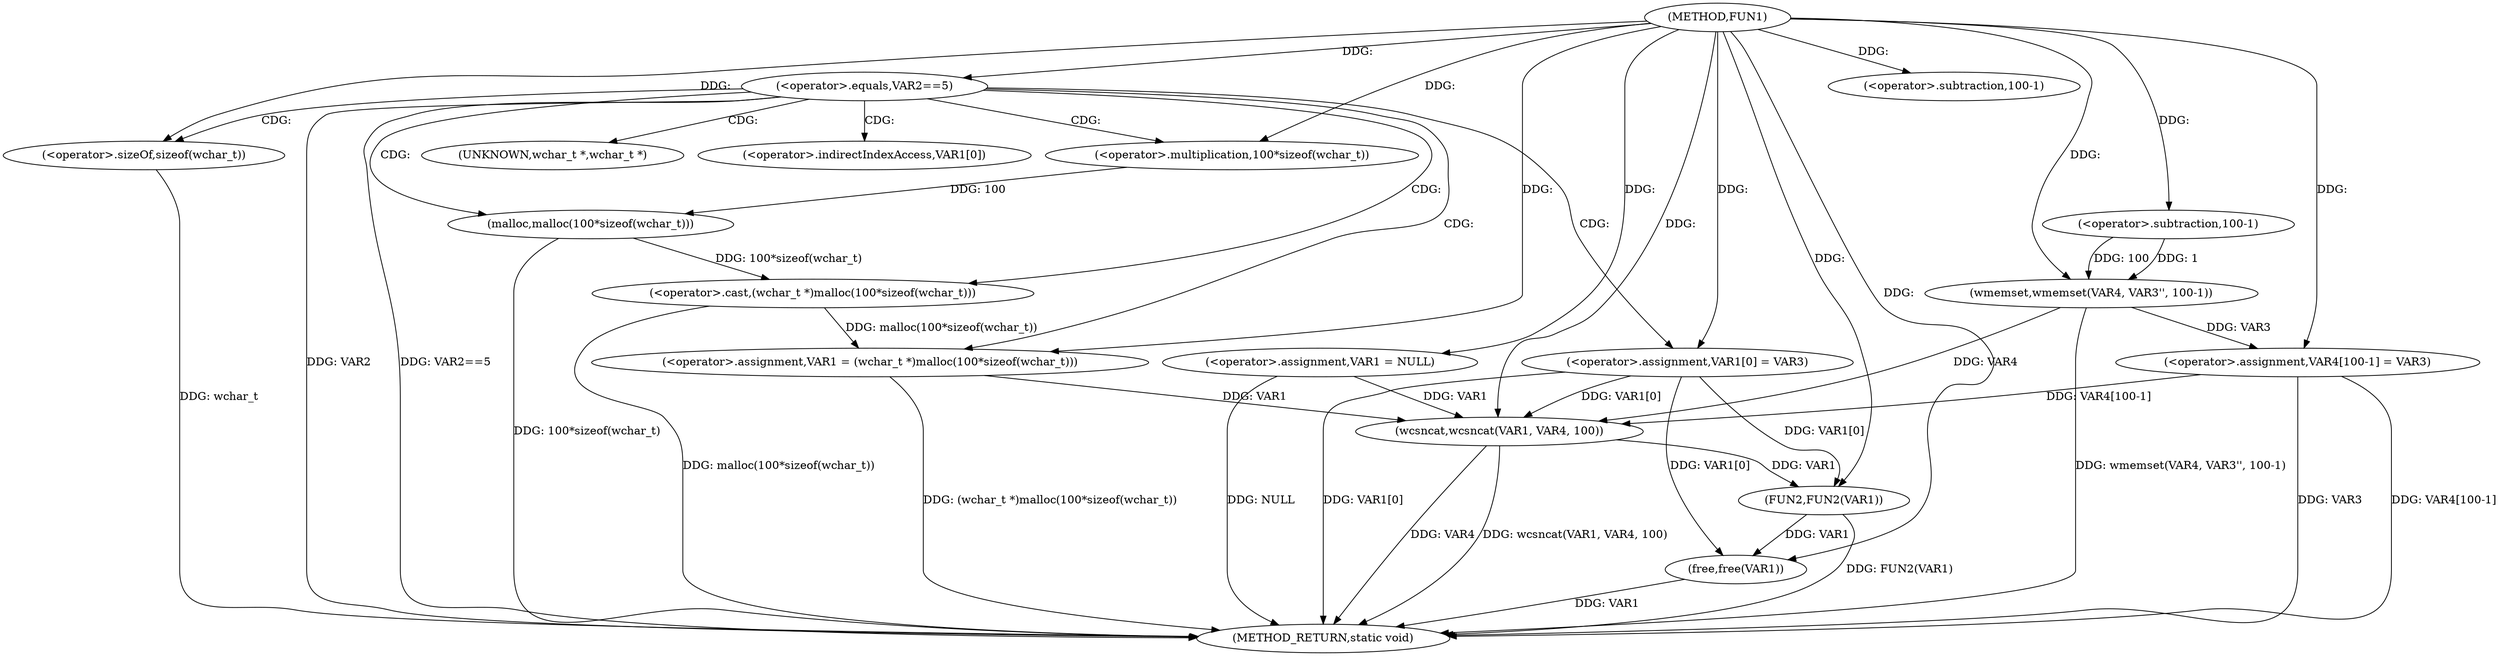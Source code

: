 digraph FUN1 {  
"1000100" [label = "(METHOD,FUN1)" ]
"1000148" [label = "(METHOD_RETURN,static void)" ]
"1000103" [label = "(<operator>.assignment,VAR1 = NULL)" ]
"1000107" [label = "(<operator>.equals,VAR2==5)" ]
"1000111" [label = "(<operator>.assignment,VAR1 = (wchar_t *)malloc(100*sizeof(wchar_t)))" ]
"1000113" [label = "(<operator>.cast,(wchar_t *)malloc(100*sizeof(wchar_t)))" ]
"1000115" [label = "(malloc,malloc(100*sizeof(wchar_t)))" ]
"1000116" [label = "(<operator>.multiplication,100*sizeof(wchar_t))" ]
"1000118" [label = "(<operator>.sizeOf,sizeof(wchar_t))" ]
"1000120" [label = "(<operator>.assignment,VAR1[0] = VAR3)" ]
"1000127" [label = "(wmemset,wmemset(VAR4, VAR3'', 100-1))" ]
"1000130" [label = "(<operator>.subtraction,100-1)" ]
"1000133" [label = "(<operator>.assignment,VAR4[100-1] = VAR3)" ]
"1000136" [label = "(<operator>.subtraction,100-1)" ]
"1000140" [label = "(wcsncat,wcsncat(VAR1, VAR4, 100))" ]
"1000144" [label = "(FUN2,FUN2(VAR1))" ]
"1000146" [label = "(free,free(VAR1))" ]
"1000114" [label = "(UNKNOWN,wchar_t *,wchar_t *)" ]
"1000121" [label = "(<operator>.indirectIndexAccess,VAR1[0])" ]
  "1000140" -> "1000148"  [ label = "DDG: VAR4"] 
  "1000107" -> "1000148"  [ label = "DDG: VAR2"] 
  "1000107" -> "1000148"  [ label = "DDG: VAR2==5"] 
  "1000103" -> "1000148"  [ label = "DDG: NULL"] 
  "1000133" -> "1000148"  [ label = "DDG: VAR3"] 
  "1000140" -> "1000148"  [ label = "DDG: wcsncat(VAR1, VAR4, 100)"] 
  "1000127" -> "1000148"  [ label = "DDG: wmemset(VAR4, VAR3'', 100-1)"] 
  "1000118" -> "1000148"  [ label = "DDG: wchar_t"] 
  "1000144" -> "1000148"  [ label = "DDG: FUN2(VAR1)"] 
  "1000133" -> "1000148"  [ label = "DDG: VAR4[100-1]"] 
  "1000113" -> "1000148"  [ label = "DDG: malloc(100*sizeof(wchar_t))"] 
  "1000120" -> "1000148"  [ label = "DDG: VAR1[0]"] 
  "1000111" -> "1000148"  [ label = "DDG: (wchar_t *)malloc(100*sizeof(wchar_t))"] 
  "1000146" -> "1000148"  [ label = "DDG: VAR1"] 
  "1000115" -> "1000148"  [ label = "DDG: 100*sizeof(wchar_t)"] 
  "1000100" -> "1000103"  [ label = "DDG: "] 
  "1000100" -> "1000107"  [ label = "DDG: "] 
  "1000113" -> "1000111"  [ label = "DDG: malloc(100*sizeof(wchar_t))"] 
  "1000100" -> "1000111"  [ label = "DDG: "] 
  "1000115" -> "1000113"  [ label = "DDG: 100*sizeof(wchar_t)"] 
  "1000116" -> "1000115"  [ label = "DDG: 100"] 
  "1000100" -> "1000116"  [ label = "DDG: "] 
  "1000100" -> "1000118"  [ label = "DDG: "] 
  "1000100" -> "1000120"  [ label = "DDG: "] 
  "1000100" -> "1000127"  [ label = "DDG: "] 
  "1000130" -> "1000127"  [ label = "DDG: 100"] 
  "1000130" -> "1000127"  [ label = "DDG: 1"] 
  "1000100" -> "1000130"  [ label = "DDG: "] 
  "1000127" -> "1000133"  [ label = "DDG: VAR3"] 
  "1000100" -> "1000133"  [ label = "DDG: "] 
  "1000100" -> "1000136"  [ label = "DDG: "] 
  "1000103" -> "1000140"  [ label = "DDG: VAR1"] 
  "1000120" -> "1000140"  [ label = "DDG: VAR1[0]"] 
  "1000111" -> "1000140"  [ label = "DDG: VAR1"] 
  "1000100" -> "1000140"  [ label = "DDG: "] 
  "1000133" -> "1000140"  [ label = "DDG: VAR4[100-1]"] 
  "1000127" -> "1000140"  [ label = "DDG: VAR4"] 
  "1000140" -> "1000144"  [ label = "DDG: VAR1"] 
  "1000120" -> "1000144"  [ label = "DDG: VAR1[0]"] 
  "1000100" -> "1000144"  [ label = "DDG: "] 
  "1000120" -> "1000146"  [ label = "DDG: VAR1[0]"] 
  "1000144" -> "1000146"  [ label = "DDG: VAR1"] 
  "1000100" -> "1000146"  [ label = "DDG: "] 
  "1000107" -> "1000121"  [ label = "CDG: "] 
  "1000107" -> "1000116"  [ label = "CDG: "] 
  "1000107" -> "1000114"  [ label = "CDG: "] 
  "1000107" -> "1000115"  [ label = "CDG: "] 
  "1000107" -> "1000120"  [ label = "CDG: "] 
  "1000107" -> "1000113"  [ label = "CDG: "] 
  "1000107" -> "1000118"  [ label = "CDG: "] 
  "1000107" -> "1000111"  [ label = "CDG: "] 
}
